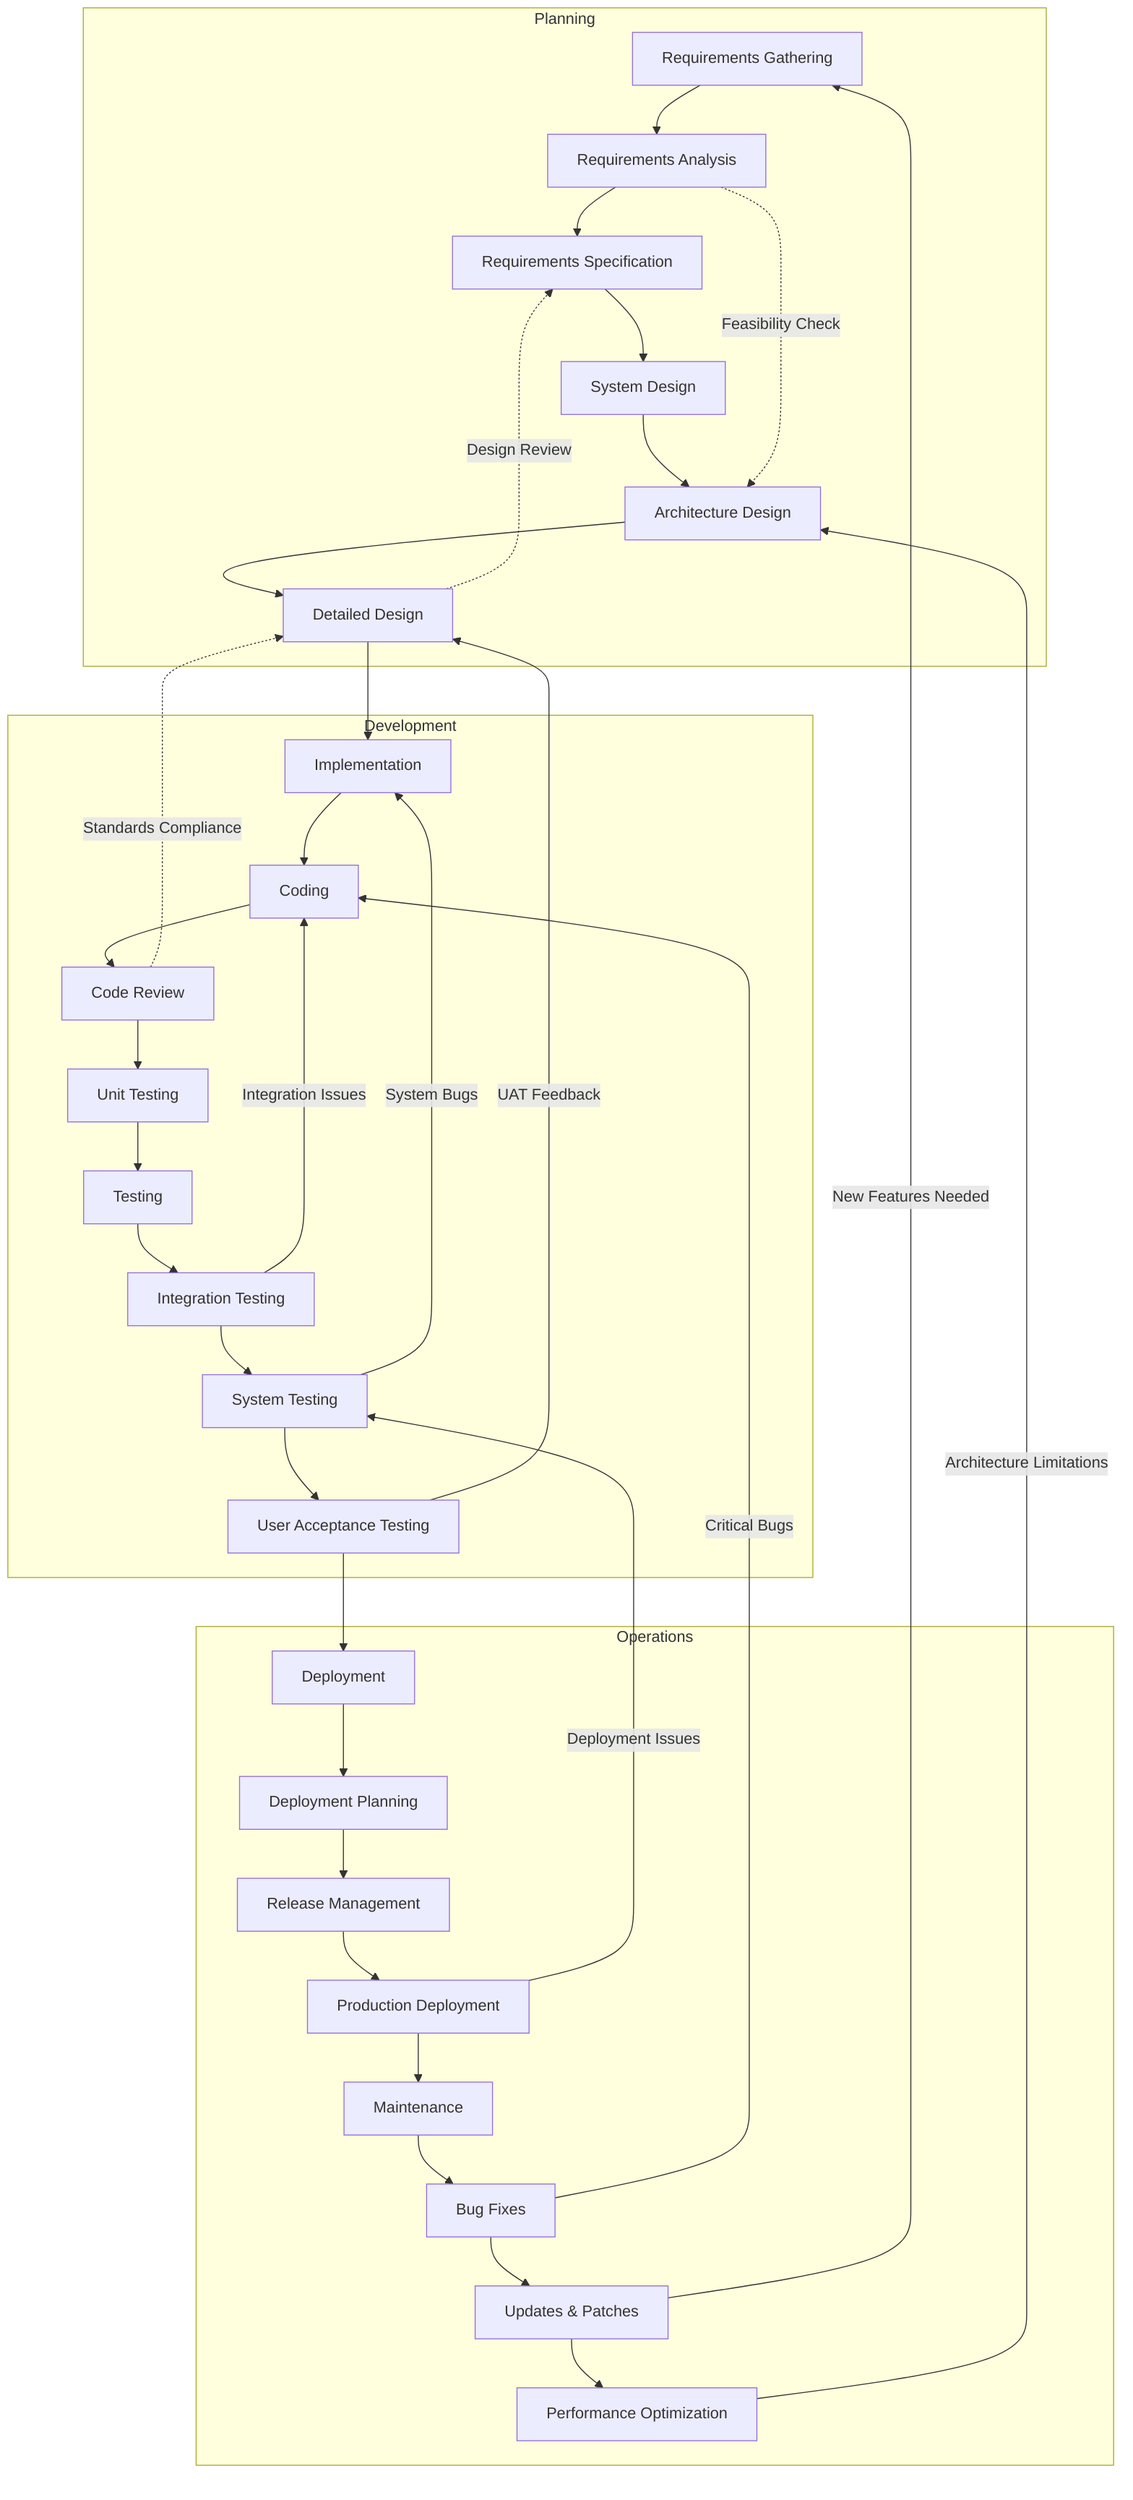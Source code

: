 flowchart TD
    A[Requirements Gathering] --> A1[Requirements Analysis]
    A1 --> A2[Requirements Specification]
    A2 --> B[System Design]
    B --> B1[Architecture Design]
    B1 --> B2[Detailed Design]
    B2 --> C[Implementation]
    C --> C1[Coding]
    C1 --> C2[Code Review]
    C2 --> C3[Unit Testing]
    C3 --> D[Testing]
    D --> D1[Integration Testing]
    D1 --> D2[System Testing]
    D2 --> D3[User Acceptance Testing]
    D3 --> E[Deployment]
    E --> E1[Deployment Planning]
    E1 --> E2[Release Management]
    E2 --> E3[Production Deployment]
    E3 --> F[Maintenance]
    F --> F1[Bug Fixes]
    F1 --> F2[Updates & Patches]
    F2 --> F3[Performance Optimization]
    D1 -->|Integration Issues| C1
    D2 -->|System Bugs| C
    D3 -->|UAT Feedback| B2
    E3 -->|Deployment Issues| D2
    F1 -->|Critical Bugs| C1
    F2 -->|New Features Needed| A
    F3 -->|Architecture Limitations| B1
    A1 -.->|Feasibility Check| B1
    B2 -.->|Design Review| A2
    C2 -.->|Standards Compliance| B2

subgraph Planning
A
A1
A2
B
B1
B2
end

subgraph Development
C
C1
C2
C3
D
D1
D2
D3
end

subgraph Operations
E
E1
E2
E3
F
F1
F2
F3
end